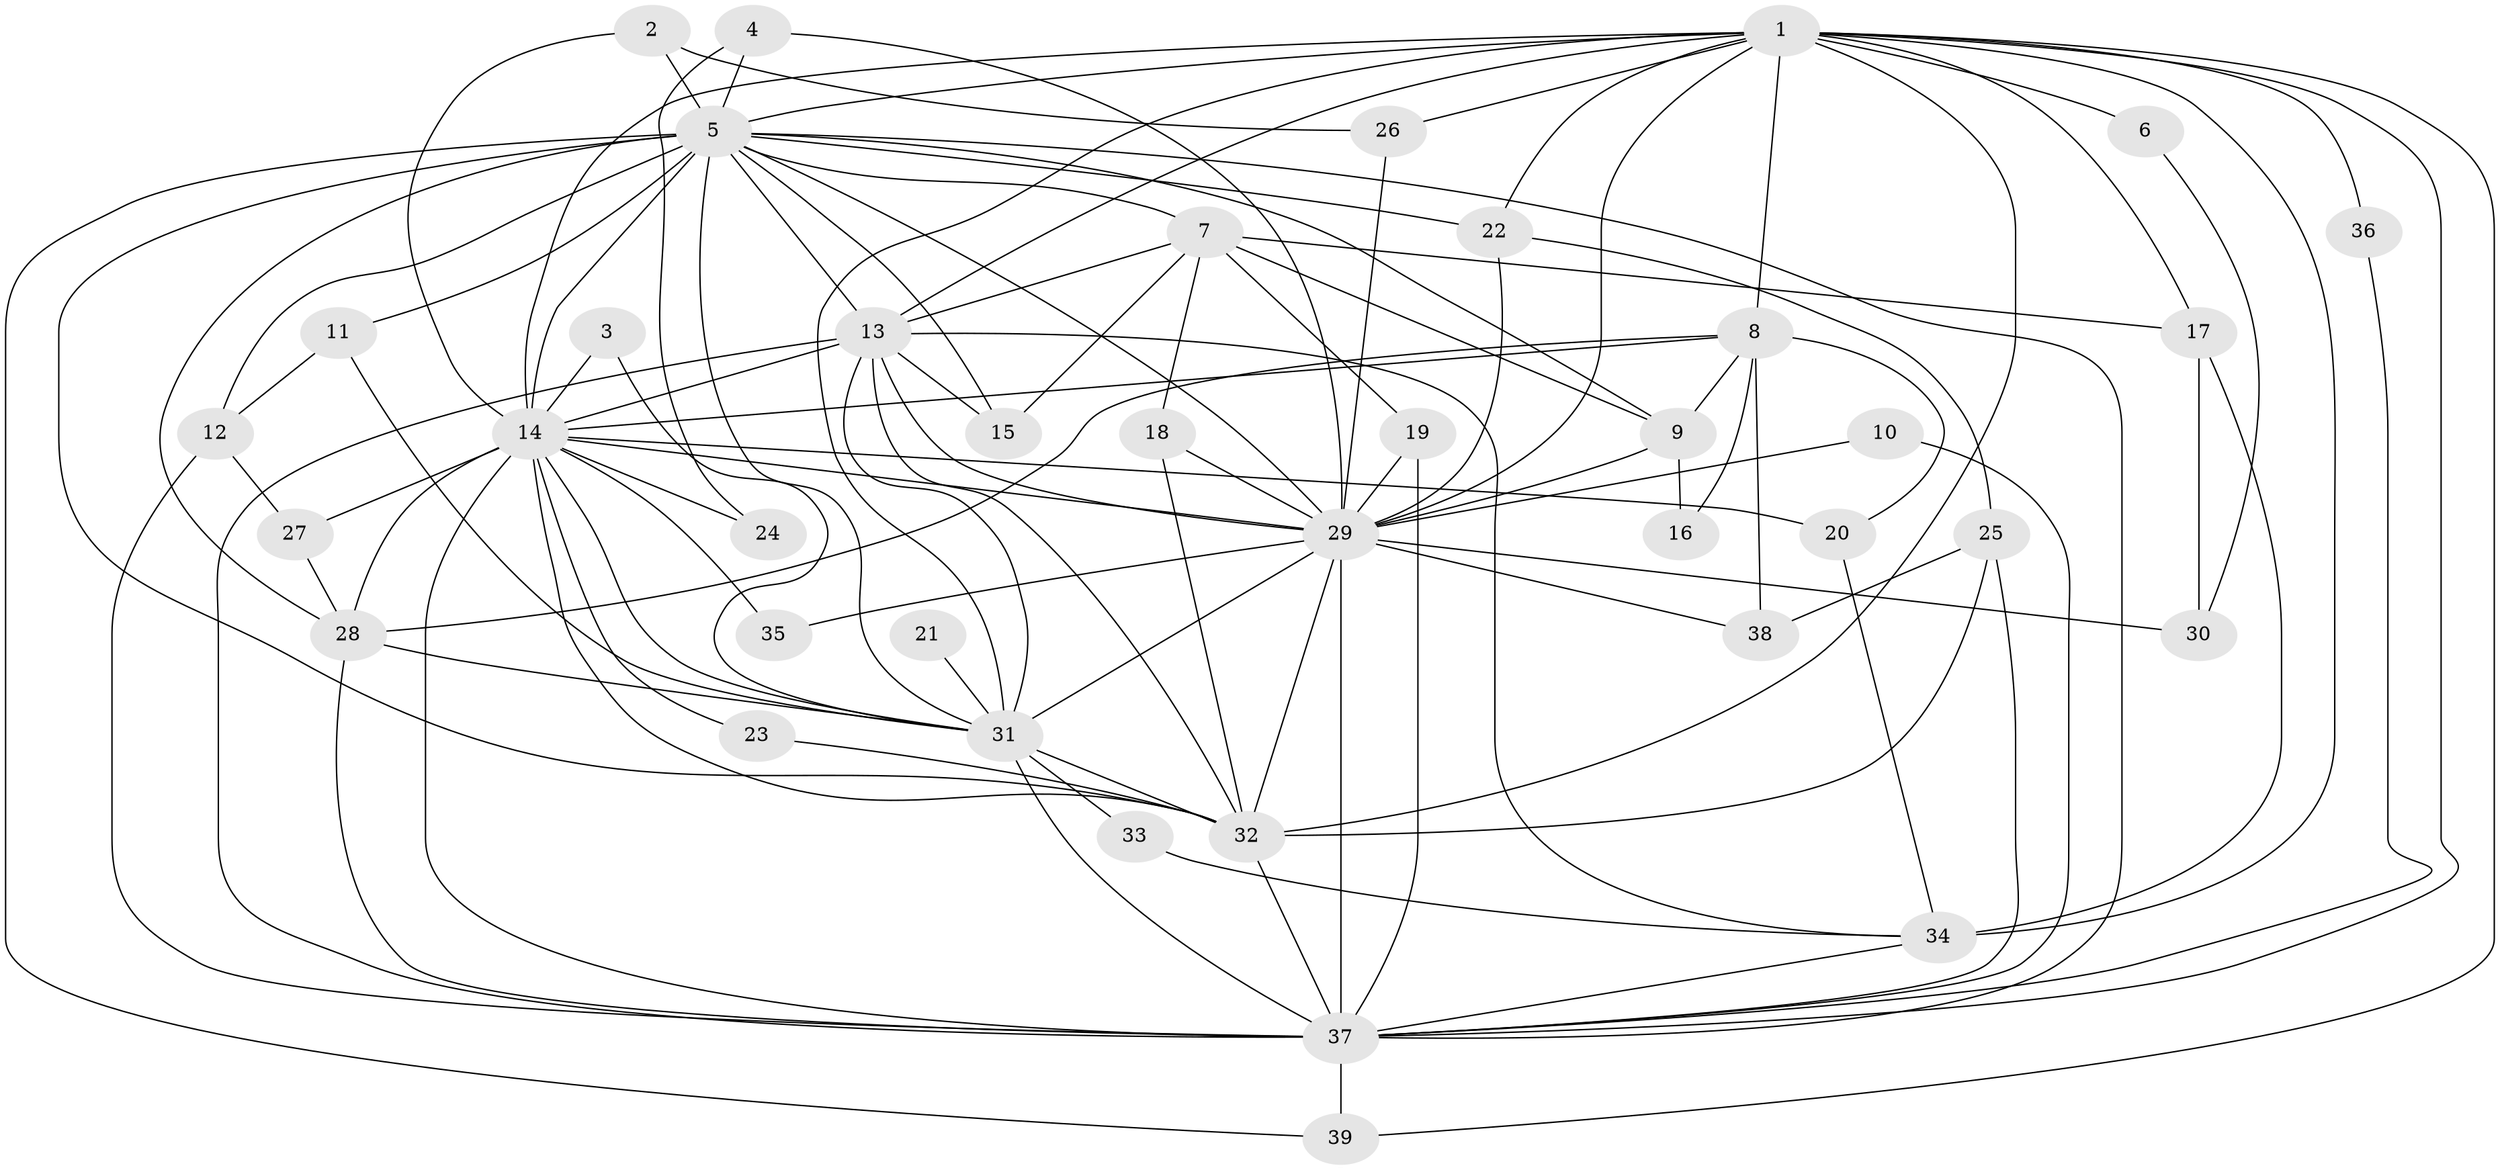 // original degree distribution, {23: 0.01282051282051282, 24: 0.01282051282051282, 14: 0.038461538461538464, 22: 0.01282051282051282, 16: 0.02564102564102564, 18: 0.01282051282051282, 17: 0.01282051282051282, 3: 0.28205128205128205, 6: 0.02564102564102564, 7: 0.01282051282051282, 5: 0.038461538461538464, 2: 0.48717948717948717, 4: 0.02564102564102564}
// Generated by graph-tools (version 1.1) at 2025/01/03/09/25 03:01:28]
// undirected, 39 vertices, 107 edges
graph export_dot {
graph [start="1"]
  node [color=gray90,style=filled];
  1;
  2;
  3;
  4;
  5;
  6;
  7;
  8;
  9;
  10;
  11;
  12;
  13;
  14;
  15;
  16;
  17;
  18;
  19;
  20;
  21;
  22;
  23;
  24;
  25;
  26;
  27;
  28;
  29;
  30;
  31;
  32;
  33;
  34;
  35;
  36;
  37;
  38;
  39;
  1 -- 5 [weight=2.0];
  1 -- 6 [weight=2.0];
  1 -- 8 [weight=1.0];
  1 -- 13 [weight=2.0];
  1 -- 14 [weight=2.0];
  1 -- 17 [weight=1.0];
  1 -- 22 [weight=1.0];
  1 -- 26 [weight=1.0];
  1 -- 29 [weight=4.0];
  1 -- 31 [weight=3.0];
  1 -- 32 [weight=2.0];
  1 -- 34 [weight=2.0];
  1 -- 36 [weight=2.0];
  1 -- 37 [weight=4.0];
  1 -- 39 [weight=1.0];
  2 -- 5 [weight=1.0];
  2 -- 14 [weight=1.0];
  2 -- 26 [weight=1.0];
  3 -- 14 [weight=1.0];
  3 -- 31 [weight=1.0];
  4 -- 5 [weight=1.0];
  4 -- 24 [weight=1.0];
  4 -- 29 [weight=1.0];
  5 -- 7 [weight=1.0];
  5 -- 9 [weight=1.0];
  5 -- 11 [weight=1.0];
  5 -- 12 [weight=1.0];
  5 -- 13 [weight=1.0];
  5 -- 14 [weight=3.0];
  5 -- 15 [weight=1.0];
  5 -- 22 [weight=1.0];
  5 -- 28 [weight=1.0];
  5 -- 29 [weight=1.0];
  5 -- 31 [weight=1.0];
  5 -- 32 [weight=1.0];
  5 -- 37 [weight=4.0];
  5 -- 39 [weight=1.0];
  6 -- 30 [weight=1.0];
  7 -- 9 [weight=1.0];
  7 -- 13 [weight=1.0];
  7 -- 15 [weight=1.0];
  7 -- 17 [weight=1.0];
  7 -- 18 [weight=1.0];
  7 -- 19 [weight=1.0];
  8 -- 9 [weight=1.0];
  8 -- 14 [weight=1.0];
  8 -- 16 [weight=1.0];
  8 -- 20 [weight=1.0];
  8 -- 28 [weight=1.0];
  8 -- 38 [weight=1.0];
  9 -- 16 [weight=1.0];
  9 -- 29 [weight=1.0];
  10 -- 29 [weight=1.0];
  10 -- 37 [weight=1.0];
  11 -- 12 [weight=1.0];
  11 -- 31 [weight=1.0];
  12 -- 27 [weight=1.0];
  12 -- 37 [weight=2.0];
  13 -- 14 [weight=1.0];
  13 -- 15 [weight=1.0];
  13 -- 29 [weight=1.0];
  13 -- 31 [weight=1.0];
  13 -- 32 [weight=2.0];
  13 -- 34 [weight=1.0];
  13 -- 37 [weight=3.0];
  14 -- 20 [weight=1.0];
  14 -- 23 [weight=1.0];
  14 -- 24 [weight=2.0];
  14 -- 27 [weight=1.0];
  14 -- 28 [weight=1.0];
  14 -- 29 [weight=1.0];
  14 -- 31 [weight=1.0];
  14 -- 32 [weight=1.0];
  14 -- 35 [weight=1.0];
  14 -- 37 [weight=3.0];
  17 -- 30 [weight=1.0];
  17 -- 34 [weight=1.0];
  18 -- 29 [weight=1.0];
  18 -- 32 [weight=1.0];
  19 -- 29 [weight=1.0];
  19 -- 37 [weight=1.0];
  20 -- 34 [weight=1.0];
  21 -- 31 [weight=1.0];
  22 -- 25 [weight=1.0];
  22 -- 29 [weight=1.0];
  23 -- 32 [weight=1.0];
  25 -- 32 [weight=1.0];
  25 -- 37 [weight=1.0];
  25 -- 38 [weight=1.0];
  26 -- 29 [weight=1.0];
  27 -- 28 [weight=1.0];
  28 -- 31 [weight=1.0];
  28 -- 37 [weight=1.0];
  29 -- 30 [weight=1.0];
  29 -- 31 [weight=2.0];
  29 -- 32 [weight=2.0];
  29 -- 35 [weight=2.0];
  29 -- 37 [weight=2.0];
  29 -- 38 [weight=1.0];
  31 -- 32 [weight=1.0];
  31 -- 33 [weight=1.0];
  31 -- 37 [weight=2.0];
  32 -- 37 [weight=2.0];
  33 -- 34 [weight=1.0];
  34 -- 37 [weight=1.0];
  36 -- 37 [weight=2.0];
  37 -- 39 [weight=1.0];
}
